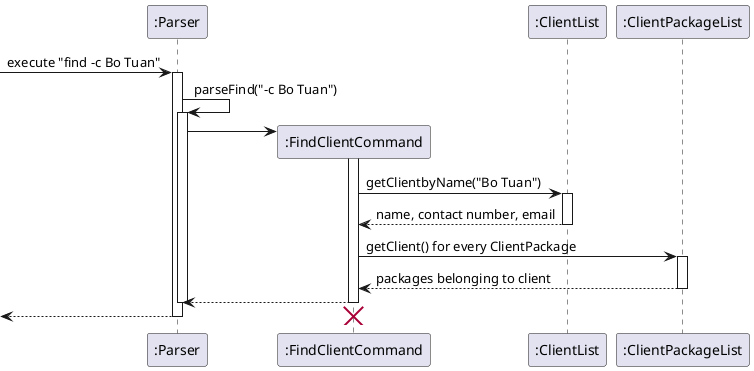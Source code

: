 @startuml

participant ":Parser" as Parser
participant ":FindClientCommand" as FCC
participant ":ClientList" as ClientList
participant ":ClientPackageList" as ClientPackageList


-> Parser: execute "find -c Bo Tuan"
activate Parser
Parser -> Parser : parseFind("-c Bo Tuan")
activate Parser

create FCC
Parser -> FCC
activate FCC

FCC -> ClientList : getClientbyName("Bo Tuan")
activate ClientList
ClientList --> FCC : name, contact number, email
deactivate ClientList

FCC -> ClientPackageList : getClient() for every ClientPackage
activate ClientPackageList
ClientPackageList --> FCC : packages belonging to client
deactivate ClientPackageList

FCC --> Parser
deactivate Parser
deactivate FCC
<-- Parser
deactivate Parser
destroy FCC

@enduml